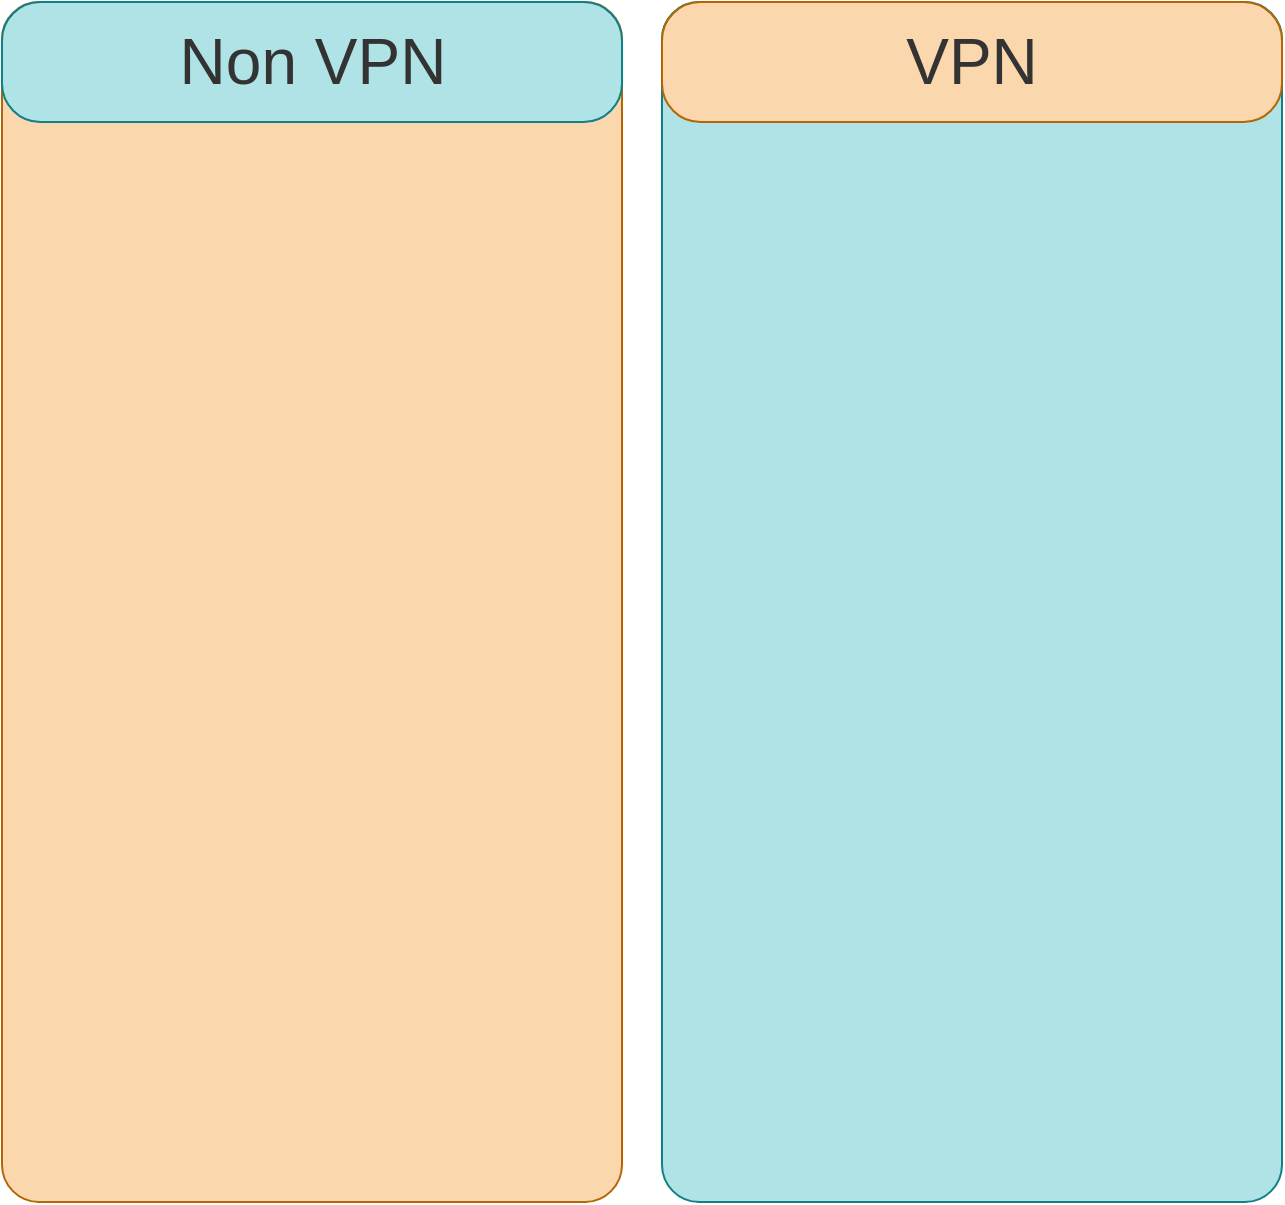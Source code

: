 <mxfile>
    <diagram id="y8hs-Pmalj8ZsjWel8gI" name="Page-1">
        <mxGraphModel dx="1651" dy="1216" grid="1" gridSize="10" guides="1" tooltips="1" connect="1" arrows="1" fold="1" page="1" pageScale="1" pageWidth="850" pageHeight="1100" math="0" shadow="0">
            <root>
                <mxCell id="0"/>
                <mxCell id="1" parent="0"/>
                <mxCell id="2" value="" style="rounded=1;whiteSpace=wrap;html=1;arcSize=6;fillColor=#fad7ac;strokeColor=#b46504;" vertex="1" parent="1">
                    <mxGeometry x="80" y="120" width="310" height="600" as="geometry"/>
                </mxCell>
                <mxCell id="3" value="" style="rounded=1;whiteSpace=wrap;html=1;arcSize=6;fillColor=#b0e3e6;strokeColor=#0e8088;" vertex="1" parent="1">
                    <mxGeometry x="410" y="120" width="310" height="600" as="geometry"/>
                </mxCell>
                <mxCell id="6" value="" style="rounded=1;whiteSpace=wrap;html=1;arcSize=32;fillColor=#fad7ac;strokeColor=#b46504;" vertex="1" parent="1">
                    <mxGeometry x="410" y="120" width="310" height="60" as="geometry"/>
                </mxCell>
                <mxCell id="7" value="" style="rounded=1;whiteSpace=wrap;html=1;arcSize=32;fillColor=#b0e3e6;strokeColor=#0e8088;" vertex="1" parent="1">
                    <mxGeometry x="80" y="120" width="310" height="60" as="geometry"/>
                </mxCell>
                <mxCell id="8" value="Non VPN" style="text;html=1;align=center;verticalAlign=middle;whiteSpace=wrap;rounded=0;fontSize=32;fillColor=none;strokeColor=none;labelBackgroundColor=none;labelBorderColor=none;fontColor=#333333;" vertex="1" parent="1">
                    <mxGeometry x="142.5" y="135" width="185" height="30" as="geometry"/>
                </mxCell>
                <mxCell id="9" value="&lt;font style=&quot;font-size: 32px;&quot;&gt;VPN&lt;/font&gt;" style="text;html=1;align=center;verticalAlign=middle;whiteSpace=wrap;rounded=0;fillColor=none;strokeColor=none;labelBackgroundColor=none;labelBorderColor=none;fontColor=#333333;" vertex="1" parent="1">
                    <mxGeometry x="535" y="135" width="60" height="30" as="geometry"/>
                </mxCell>
            </root>
        </mxGraphModel>
    </diagram>
</mxfile>